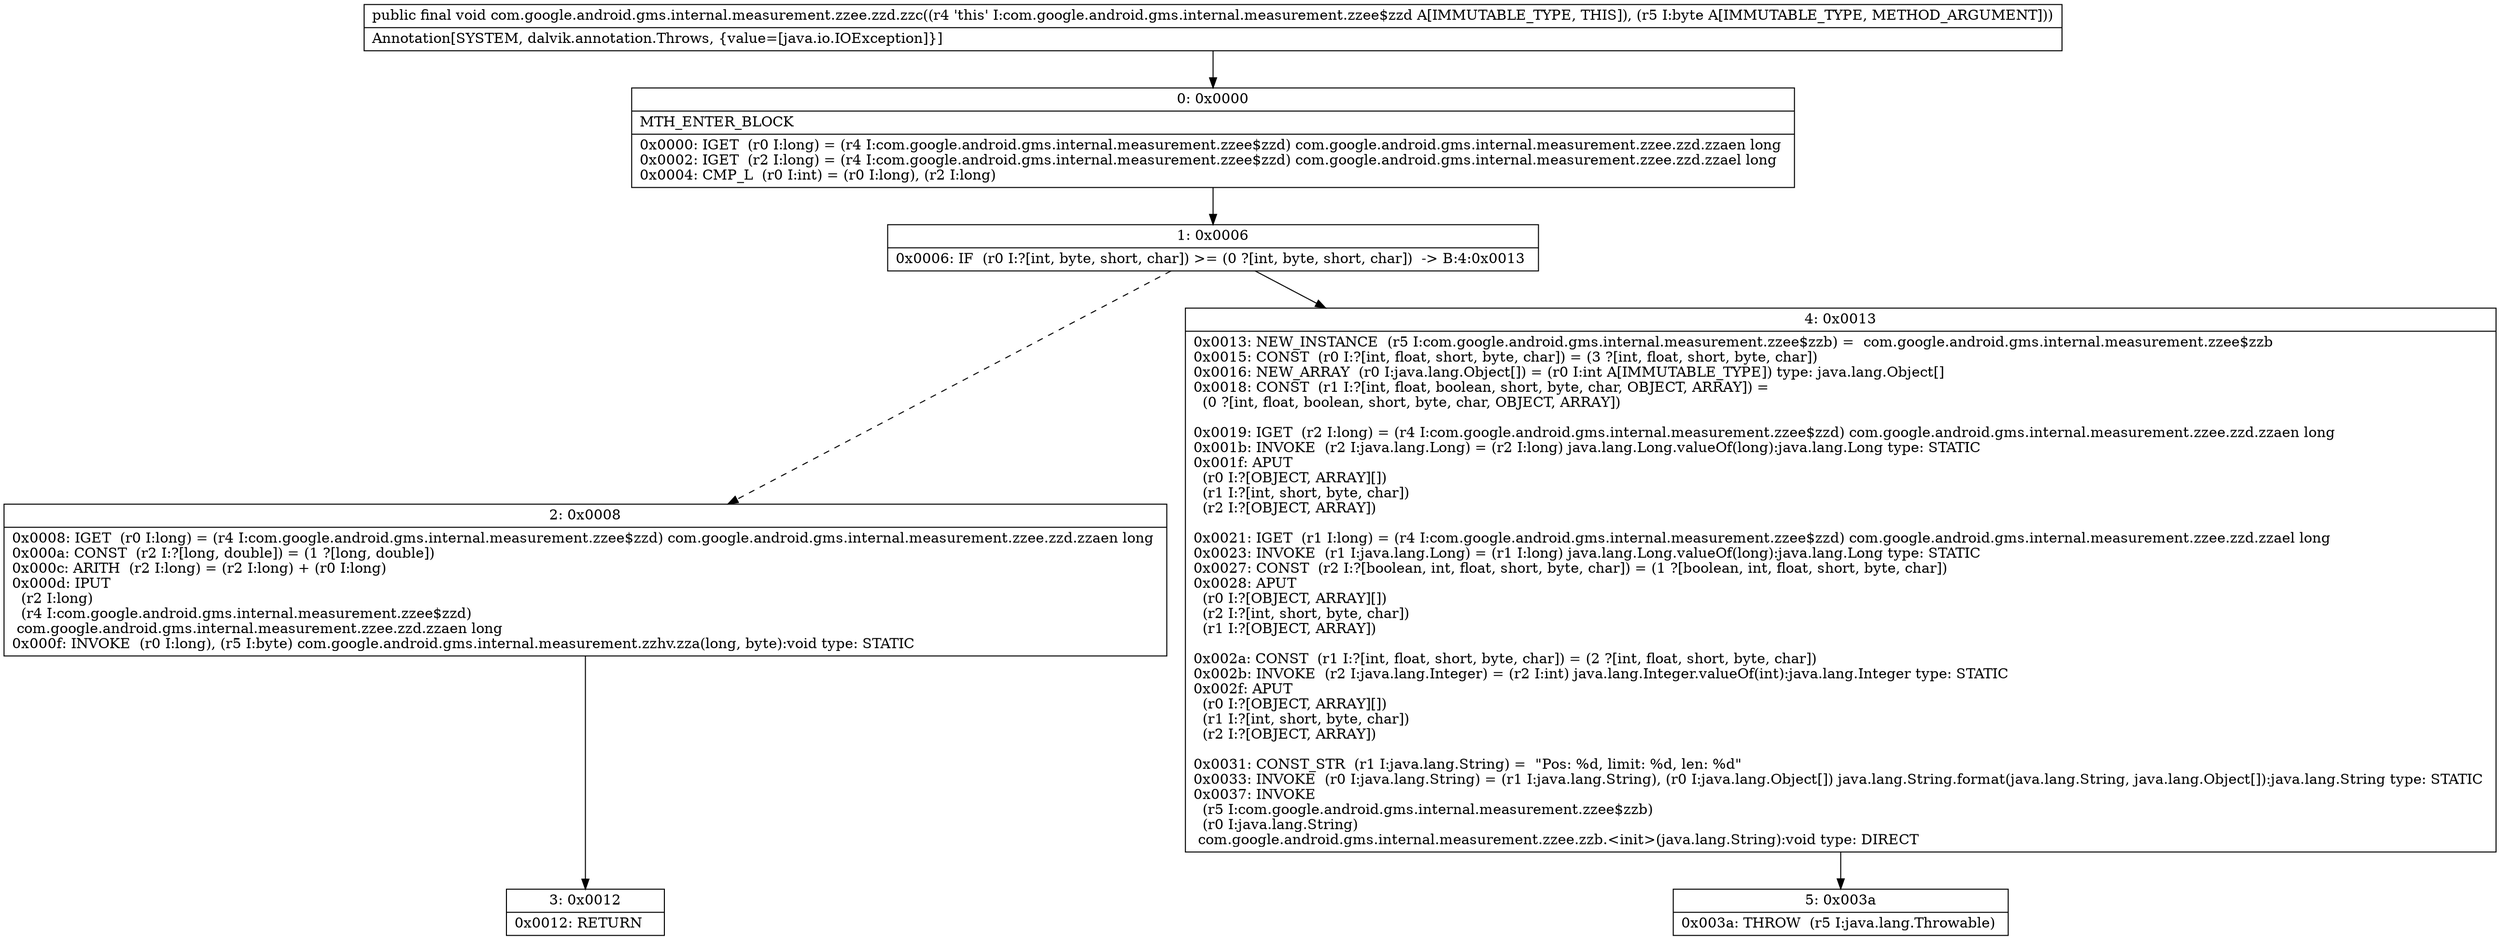 digraph "CFG forcom.google.android.gms.internal.measurement.zzee.zzd.zzc(B)V" {
Node_0 [shape=record,label="{0\:\ 0x0000|MTH_ENTER_BLOCK\l|0x0000: IGET  (r0 I:long) = (r4 I:com.google.android.gms.internal.measurement.zzee$zzd) com.google.android.gms.internal.measurement.zzee.zzd.zzaen long \l0x0002: IGET  (r2 I:long) = (r4 I:com.google.android.gms.internal.measurement.zzee$zzd) com.google.android.gms.internal.measurement.zzee.zzd.zzael long \l0x0004: CMP_L  (r0 I:int) = (r0 I:long), (r2 I:long) \l}"];
Node_1 [shape=record,label="{1\:\ 0x0006|0x0006: IF  (r0 I:?[int, byte, short, char]) \>= (0 ?[int, byte, short, char])  \-\> B:4:0x0013 \l}"];
Node_2 [shape=record,label="{2\:\ 0x0008|0x0008: IGET  (r0 I:long) = (r4 I:com.google.android.gms.internal.measurement.zzee$zzd) com.google.android.gms.internal.measurement.zzee.zzd.zzaen long \l0x000a: CONST  (r2 I:?[long, double]) = (1 ?[long, double]) \l0x000c: ARITH  (r2 I:long) = (r2 I:long) + (r0 I:long) \l0x000d: IPUT  \l  (r2 I:long)\l  (r4 I:com.google.android.gms.internal.measurement.zzee$zzd)\l com.google.android.gms.internal.measurement.zzee.zzd.zzaen long \l0x000f: INVOKE  (r0 I:long), (r5 I:byte) com.google.android.gms.internal.measurement.zzhv.zza(long, byte):void type: STATIC \l}"];
Node_3 [shape=record,label="{3\:\ 0x0012|0x0012: RETURN   \l}"];
Node_4 [shape=record,label="{4\:\ 0x0013|0x0013: NEW_INSTANCE  (r5 I:com.google.android.gms.internal.measurement.zzee$zzb) =  com.google.android.gms.internal.measurement.zzee$zzb \l0x0015: CONST  (r0 I:?[int, float, short, byte, char]) = (3 ?[int, float, short, byte, char]) \l0x0016: NEW_ARRAY  (r0 I:java.lang.Object[]) = (r0 I:int A[IMMUTABLE_TYPE]) type: java.lang.Object[] \l0x0018: CONST  (r1 I:?[int, float, boolean, short, byte, char, OBJECT, ARRAY]) = \l  (0 ?[int, float, boolean, short, byte, char, OBJECT, ARRAY])\l \l0x0019: IGET  (r2 I:long) = (r4 I:com.google.android.gms.internal.measurement.zzee$zzd) com.google.android.gms.internal.measurement.zzee.zzd.zzaen long \l0x001b: INVOKE  (r2 I:java.lang.Long) = (r2 I:long) java.lang.Long.valueOf(long):java.lang.Long type: STATIC \l0x001f: APUT  \l  (r0 I:?[OBJECT, ARRAY][])\l  (r1 I:?[int, short, byte, char])\l  (r2 I:?[OBJECT, ARRAY])\l \l0x0021: IGET  (r1 I:long) = (r4 I:com.google.android.gms.internal.measurement.zzee$zzd) com.google.android.gms.internal.measurement.zzee.zzd.zzael long \l0x0023: INVOKE  (r1 I:java.lang.Long) = (r1 I:long) java.lang.Long.valueOf(long):java.lang.Long type: STATIC \l0x0027: CONST  (r2 I:?[boolean, int, float, short, byte, char]) = (1 ?[boolean, int, float, short, byte, char]) \l0x0028: APUT  \l  (r0 I:?[OBJECT, ARRAY][])\l  (r2 I:?[int, short, byte, char])\l  (r1 I:?[OBJECT, ARRAY])\l \l0x002a: CONST  (r1 I:?[int, float, short, byte, char]) = (2 ?[int, float, short, byte, char]) \l0x002b: INVOKE  (r2 I:java.lang.Integer) = (r2 I:int) java.lang.Integer.valueOf(int):java.lang.Integer type: STATIC \l0x002f: APUT  \l  (r0 I:?[OBJECT, ARRAY][])\l  (r1 I:?[int, short, byte, char])\l  (r2 I:?[OBJECT, ARRAY])\l \l0x0031: CONST_STR  (r1 I:java.lang.String) =  \"Pos: %d, limit: %d, len: %d\" \l0x0033: INVOKE  (r0 I:java.lang.String) = (r1 I:java.lang.String), (r0 I:java.lang.Object[]) java.lang.String.format(java.lang.String, java.lang.Object[]):java.lang.String type: STATIC \l0x0037: INVOKE  \l  (r5 I:com.google.android.gms.internal.measurement.zzee$zzb)\l  (r0 I:java.lang.String)\l com.google.android.gms.internal.measurement.zzee.zzb.\<init\>(java.lang.String):void type: DIRECT \l}"];
Node_5 [shape=record,label="{5\:\ 0x003a|0x003a: THROW  (r5 I:java.lang.Throwable) \l}"];
MethodNode[shape=record,label="{public final void com.google.android.gms.internal.measurement.zzee.zzd.zzc((r4 'this' I:com.google.android.gms.internal.measurement.zzee$zzd A[IMMUTABLE_TYPE, THIS]), (r5 I:byte A[IMMUTABLE_TYPE, METHOD_ARGUMENT]))  | Annotation[SYSTEM, dalvik.annotation.Throws, \{value=[java.io.IOException]\}]\l}"];
MethodNode -> Node_0;
Node_0 -> Node_1;
Node_1 -> Node_2[style=dashed];
Node_1 -> Node_4;
Node_2 -> Node_3;
Node_4 -> Node_5;
}

